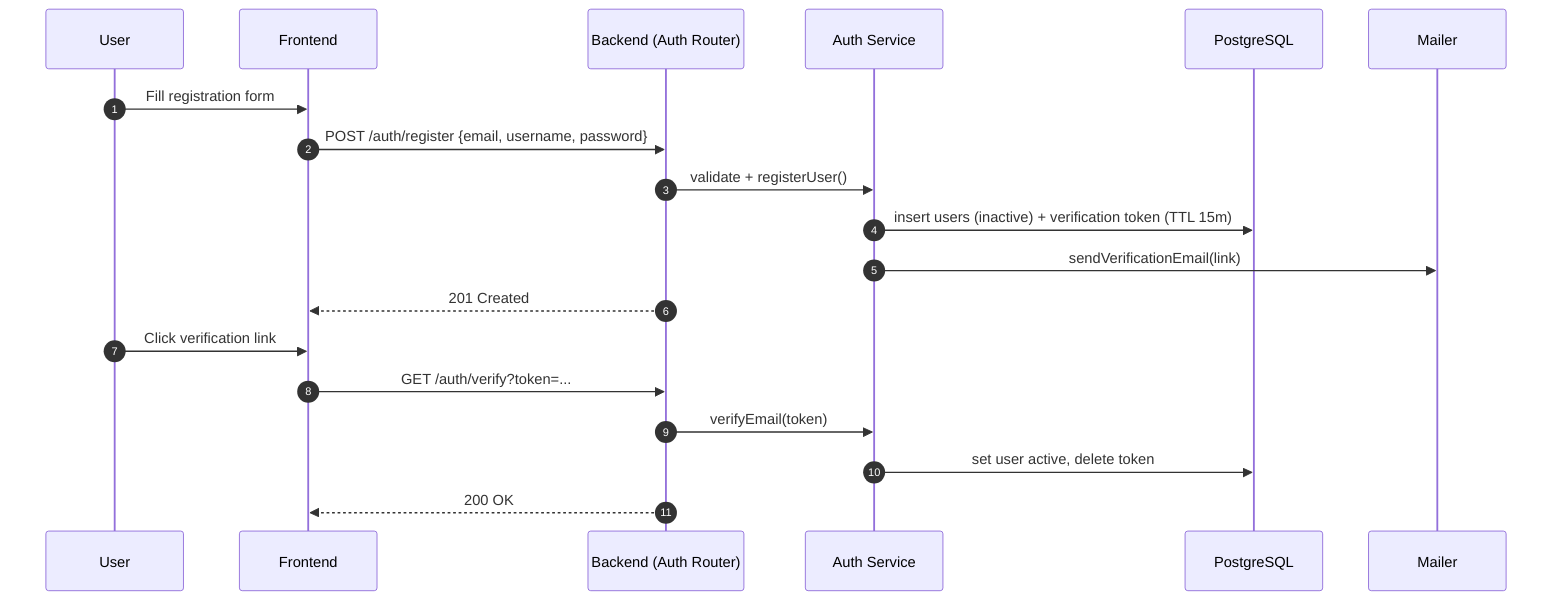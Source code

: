 %% Source: TDD | Section: n/a | Heading: F2. Registration & Email Verification
sequenceDiagram
  autonumber
  participant U as User
  participant FE as Frontend
  participant API as Backend (Auth Router)
  participant SVC as Auth Service
  participant DB as PostgreSQL
  participant MAIL as Mailer

  U->>FE: Fill registration form
  FE->>API: POST /auth/register {email, username, password}
  API->>SVC: validate + registerUser()
  SVC->>DB: insert users (inactive) + verification token (TTL 15m)
  SVC->>MAIL: sendVerificationEmail(link)
  API-->>FE: 201 Created

  U->>FE: Click verification link
  FE->>API: GET /auth/verify?token=...
  API->>SVC: verifyEmail(token)
  SVC->>DB: set user active, delete token
  API-->>FE: 200 OK